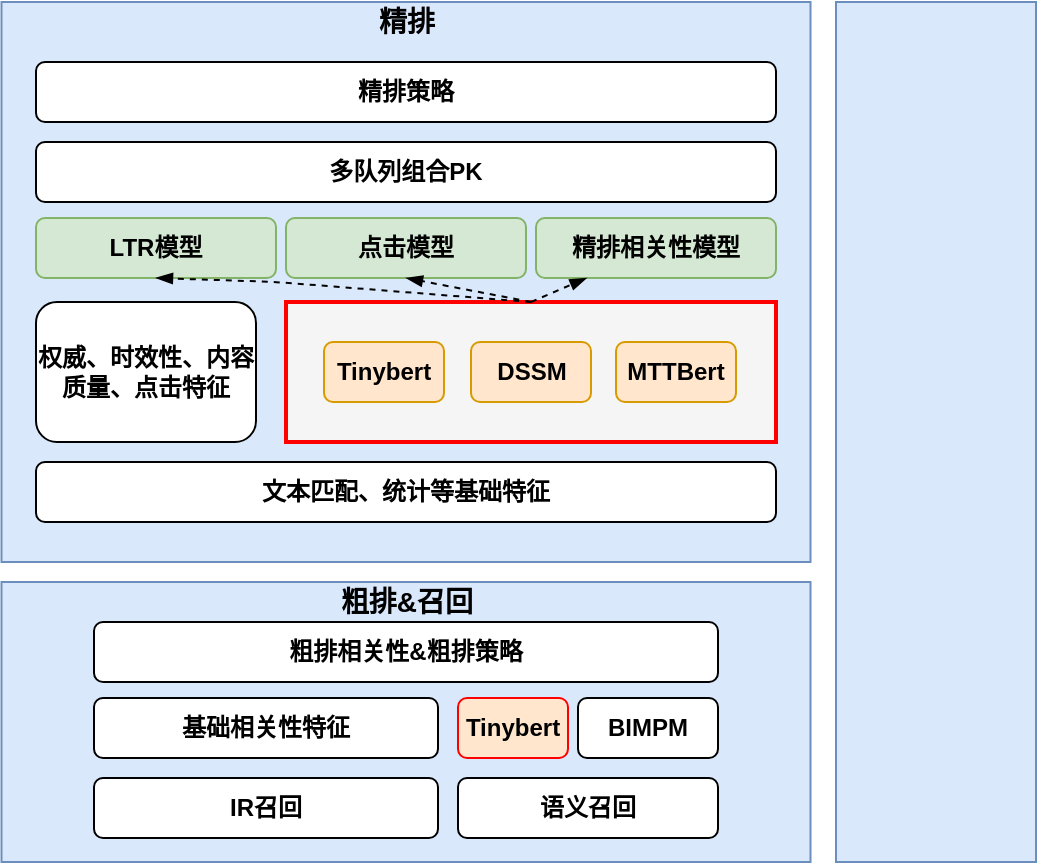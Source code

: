 <mxfile version="14.7.4" type="github">
  <diagram id="gqG29PvKh-yF_Qllq_8U" name="Page-1">
    <mxGraphModel dx="1226" dy="721" grid="1" gridSize="10" guides="1" tooltips="1" connect="1" arrows="1" fold="1" page="1" pageScale="1" pageWidth="827" pageHeight="1169" math="0" shadow="0">
      <root>
        <mxCell id="0" />
        <mxCell id="1" parent="0" />
        <mxCell id="lAD7InfWWL3jJ2aaU7wZ-39" value="" style="rounded=0;whiteSpace=wrap;html=1;fillColor=#dae8fc;strokeColor=#6c8ebf;" vertex="1" parent="1">
          <mxGeometry x="192.75" y="810" width="404.5" height="140" as="geometry" />
        </mxCell>
        <mxCell id="lAD7InfWWL3jJ2aaU7wZ-1" value="" style="rounded=0;whiteSpace=wrap;html=1;fillColor=#dae8fc;strokeColor=#6c8ebf;" vertex="1" parent="1">
          <mxGeometry x="192.75" y="520" width="404.5" height="280" as="geometry" />
        </mxCell>
        <mxCell id="lAD7InfWWL3jJ2aaU7wZ-13" value="" style="rounded=0;whiteSpace=wrap;html=1;strokeWidth=2;fillColor=#f5f5f5;fontColor=#333333;strokeColor=#FF0000;" vertex="1" parent="1">
          <mxGeometry x="335" y="670" width="245" height="70" as="geometry" />
        </mxCell>
        <mxCell id="lAD7InfWWL3jJ2aaU7wZ-2" value="&lt;b&gt;&lt;font style=&quot;font-size: 14px&quot;&gt;精排&lt;/font&gt;&lt;/b&gt;" style="text;html=1;align=center;verticalAlign=middle;resizable=0;points=[];autosize=1;strokeColor=none;strokeWidth=1;" vertex="1" parent="1">
          <mxGeometry x="375" y="520" width="40" height="20" as="geometry" />
        </mxCell>
        <mxCell id="lAD7InfWWL3jJ2aaU7wZ-6" value="&lt;b&gt;精排策略&lt;/b&gt;" style="rounded=1;whiteSpace=wrap;html=1;strokeWidth=1;" vertex="1" parent="1">
          <mxGeometry x="210" y="550" width="370" height="30" as="geometry" />
        </mxCell>
        <mxCell id="lAD7InfWWL3jJ2aaU7wZ-7" value="&lt;b&gt;多队列组合PK&lt;/b&gt;" style="rounded=1;whiteSpace=wrap;html=1;strokeWidth=1;" vertex="1" parent="1">
          <mxGeometry x="210" y="590" width="370" height="30" as="geometry" />
        </mxCell>
        <mxCell id="lAD7InfWWL3jJ2aaU7wZ-8" value="&lt;b&gt;LTR模型&lt;/b&gt;" style="rounded=1;whiteSpace=wrap;html=1;strokeWidth=1;fillColor=#d5e8d4;strokeColor=#82b366;" vertex="1" parent="1">
          <mxGeometry x="210" y="628" width="120" height="30" as="geometry" />
        </mxCell>
        <mxCell id="lAD7InfWWL3jJ2aaU7wZ-9" value="&lt;b&gt;点击模型&lt;/b&gt;" style="rounded=1;whiteSpace=wrap;html=1;strokeWidth=1;fillColor=#d5e8d4;strokeColor=#82b366;" vertex="1" parent="1">
          <mxGeometry x="335" y="628" width="120" height="30" as="geometry" />
        </mxCell>
        <mxCell id="lAD7InfWWL3jJ2aaU7wZ-10" value="&lt;b&gt;精排相关性模型&lt;/b&gt;" style="rounded=1;whiteSpace=wrap;html=1;strokeWidth=1;fillColor=#d5e8d4;strokeColor=#82b366;" vertex="1" parent="1">
          <mxGeometry x="460" y="628" width="120" height="30" as="geometry" />
        </mxCell>
        <mxCell id="lAD7InfWWL3jJ2aaU7wZ-11" value="&lt;b&gt;权威、时效性、内容质量、点击特征&lt;/b&gt;" style="rounded=1;whiteSpace=wrap;html=1;strokeWidth=1;" vertex="1" parent="1">
          <mxGeometry x="210" y="670" width="110" height="70" as="geometry" />
        </mxCell>
        <mxCell id="lAD7InfWWL3jJ2aaU7wZ-12" value="&lt;b&gt;Tinybert&lt;/b&gt;" style="rounded=1;whiteSpace=wrap;html=1;strokeWidth=1;fillColor=#ffe6cc;strokeColor=#d79b00;" vertex="1" parent="1">
          <mxGeometry x="354" y="690" width="60" height="30" as="geometry" />
        </mxCell>
        <mxCell id="lAD7InfWWL3jJ2aaU7wZ-15" value="&lt;b&gt;DSSM&lt;/b&gt;" style="rounded=1;whiteSpace=wrap;html=1;strokeWidth=1;fillColor=#ffe6cc;strokeColor=#d79b00;" vertex="1" parent="1">
          <mxGeometry x="427.5" y="690" width="60" height="30" as="geometry" />
        </mxCell>
        <mxCell id="lAD7InfWWL3jJ2aaU7wZ-16" value="&lt;b&gt;MTTBert&lt;/b&gt;" style="rounded=1;whiteSpace=wrap;html=1;strokeWidth=1;fillColor=#ffe6cc;strokeColor=#d79b00;" vertex="1" parent="1">
          <mxGeometry x="500" y="690" width="60" height="30" as="geometry" />
        </mxCell>
        <mxCell id="lAD7InfWWL3jJ2aaU7wZ-22" value="" style="endArrow=blockThin;html=1;dashed=1;entryX=0.5;entryY=1;entryDx=0;entryDy=0;endFill=1;exitX=0.5;exitY=0;exitDx=0;exitDy=0;startSize=0;" edge="1" parent="1" source="lAD7InfWWL3jJ2aaU7wZ-13" target="lAD7InfWWL3jJ2aaU7wZ-8">
          <mxGeometry width="50" height="50" relative="1" as="geometry">
            <mxPoint x="330" y="790" as="sourcePoint" />
            <mxPoint x="380" y="740" as="targetPoint" />
            <Array as="points">
              <mxPoint x="330" y="660" />
            </Array>
          </mxGeometry>
        </mxCell>
        <mxCell id="lAD7InfWWL3jJ2aaU7wZ-23" value="" style="endArrow=blockThin;html=1;dashed=1;entryX=0.5;entryY=1;entryDx=0;entryDy=0;endFill=1;exitX=0.5;exitY=0;exitDx=0;exitDy=0;" edge="1" parent="1" source="lAD7InfWWL3jJ2aaU7wZ-13" target="lAD7InfWWL3jJ2aaU7wZ-9">
          <mxGeometry width="50" height="50" relative="1" as="geometry">
            <mxPoint x="560" y="770" as="sourcePoint" />
            <mxPoint x="372.5" y="760" as="targetPoint" />
          </mxGeometry>
        </mxCell>
        <mxCell id="lAD7InfWWL3jJ2aaU7wZ-24" value="" style="endArrow=blockThin;html=1;dashed=1;endFill=1;exitX=0.5;exitY=0;exitDx=0;exitDy=0;" edge="1" parent="1" source="lAD7InfWWL3jJ2aaU7wZ-13" target="lAD7InfWWL3jJ2aaU7wZ-10">
          <mxGeometry width="50" height="50" relative="1" as="geometry">
            <mxPoint x="517.5" y="790" as="sourcePoint" />
            <mxPoint x="455" y="780" as="targetPoint" />
          </mxGeometry>
        </mxCell>
        <mxCell id="lAD7InfWWL3jJ2aaU7wZ-25" value="&lt;b&gt;文本匹配、统计等基础特征&lt;/b&gt;" style="rounded=1;whiteSpace=wrap;html=1;strokeWidth=1;" vertex="1" parent="1">
          <mxGeometry x="210" y="750" width="370" height="30" as="geometry" />
        </mxCell>
        <mxCell id="lAD7InfWWL3jJ2aaU7wZ-30" value="&lt;b&gt;&lt;font style=&quot;font-size: 14px&quot;&gt;粗排&amp;amp;召回&lt;/font&gt;&lt;/b&gt;" style="text;html=1;align=center;verticalAlign=middle;resizable=0;points=[];autosize=1;strokeColor=none;strokeWidth=1;" vertex="1" parent="1">
          <mxGeometry x="355" y="810" width="80" height="20" as="geometry" />
        </mxCell>
        <mxCell id="lAD7InfWWL3jJ2aaU7wZ-31" value="&lt;b&gt;粗排相关性&amp;amp;粗排策略&lt;/b&gt;" style="rounded=1;whiteSpace=wrap;html=1;strokeWidth=1;" vertex="1" parent="1">
          <mxGeometry x="239" y="830" width="312" height="30" as="geometry" />
        </mxCell>
        <mxCell id="lAD7InfWWL3jJ2aaU7wZ-32" value="&lt;b&gt;BIMPM&lt;/b&gt;" style="rounded=1;whiteSpace=wrap;html=1;strokeWidth=1;" vertex="1" parent="1">
          <mxGeometry x="481" y="868" width="70" height="30" as="geometry" />
        </mxCell>
        <mxCell id="lAD7InfWWL3jJ2aaU7wZ-33" value="&lt;b&gt;基础相关性特征&lt;/b&gt;" style="rounded=1;whiteSpace=wrap;html=1;strokeWidth=1;" vertex="1" parent="1">
          <mxGeometry x="239" y="868" width="172" height="30" as="geometry" />
        </mxCell>
        <mxCell id="lAD7InfWWL3jJ2aaU7wZ-34" value="&lt;b&gt;Tinybert&lt;/b&gt;" style="rounded=1;whiteSpace=wrap;html=1;strokeWidth=1;fillColor=#ffe6cc;strokeColor=#FF0000;" vertex="1" parent="1">
          <mxGeometry x="421" y="868" width="55" height="30" as="geometry" />
        </mxCell>
        <mxCell id="lAD7InfWWL3jJ2aaU7wZ-37" value="&lt;b&gt;语义召回&lt;/b&gt;" style="rounded=1;whiteSpace=wrap;html=1;strokeWidth=1;" vertex="1" parent="1">
          <mxGeometry x="421" y="908" width="130" height="30" as="geometry" />
        </mxCell>
        <mxCell id="lAD7InfWWL3jJ2aaU7wZ-38" value="&lt;b&gt;IR召回&lt;/b&gt;" style="rounded=1;whiteSpace=wrap;html=1;strokeWidth=1;" vertex="1" parent="1">
          <mxGeometry x="239" y="908" width="172" height="30" as="geometry" />
        </mxCell>
        <mxCell id="lAD7InfWWL3jJ2aaU7wZ-40" value="" style="rounded=0;whiteSpace=wrap;html=1;fillColor=#dae8fc;strokeColor=#6c8ebf;" vertex="1" parent="1">
          <mxGeometry x="610" y="520" width="100" height="430" as="geometry" />
        </mxCell>
      </root>
    </mxGraphModel>
  </diagram>
</mxfile>

